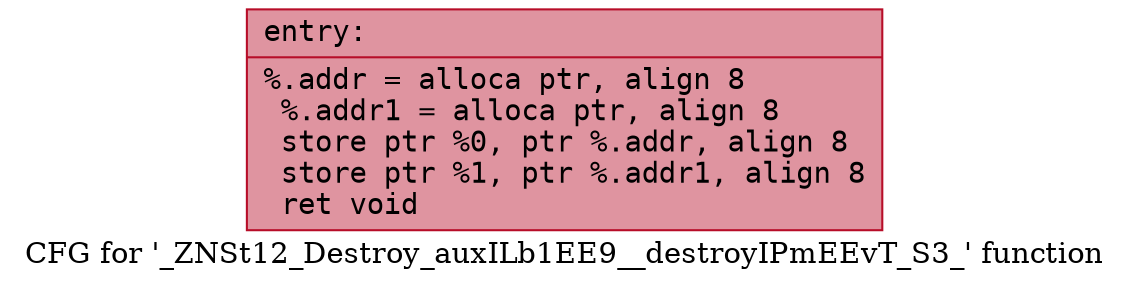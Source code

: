 digraph "CFG for '_ZNSt12_Destroy_auxILb1EE9__destroyIPmEEvT_S3_' function" {
	label="CFG for '_ZNSt12_Destroy_auxILb1EE9__destroyIPmEEvT_S3_' function";

	Node0x556c3c7ae6c0 [shape=record,color="#b70d28ff", style=filled, fillcolor="#b70d2870" fontname="Courier",label="{entry:\l|  %.addr = alloca ptr, align 8\l  %.addr1 = alloca ptr, align 8\l  store ptr %0, ptr %.addr, align 8\l  store ptr %1, ptr %.addr1, align 8\l  ret void\l}"];
}
